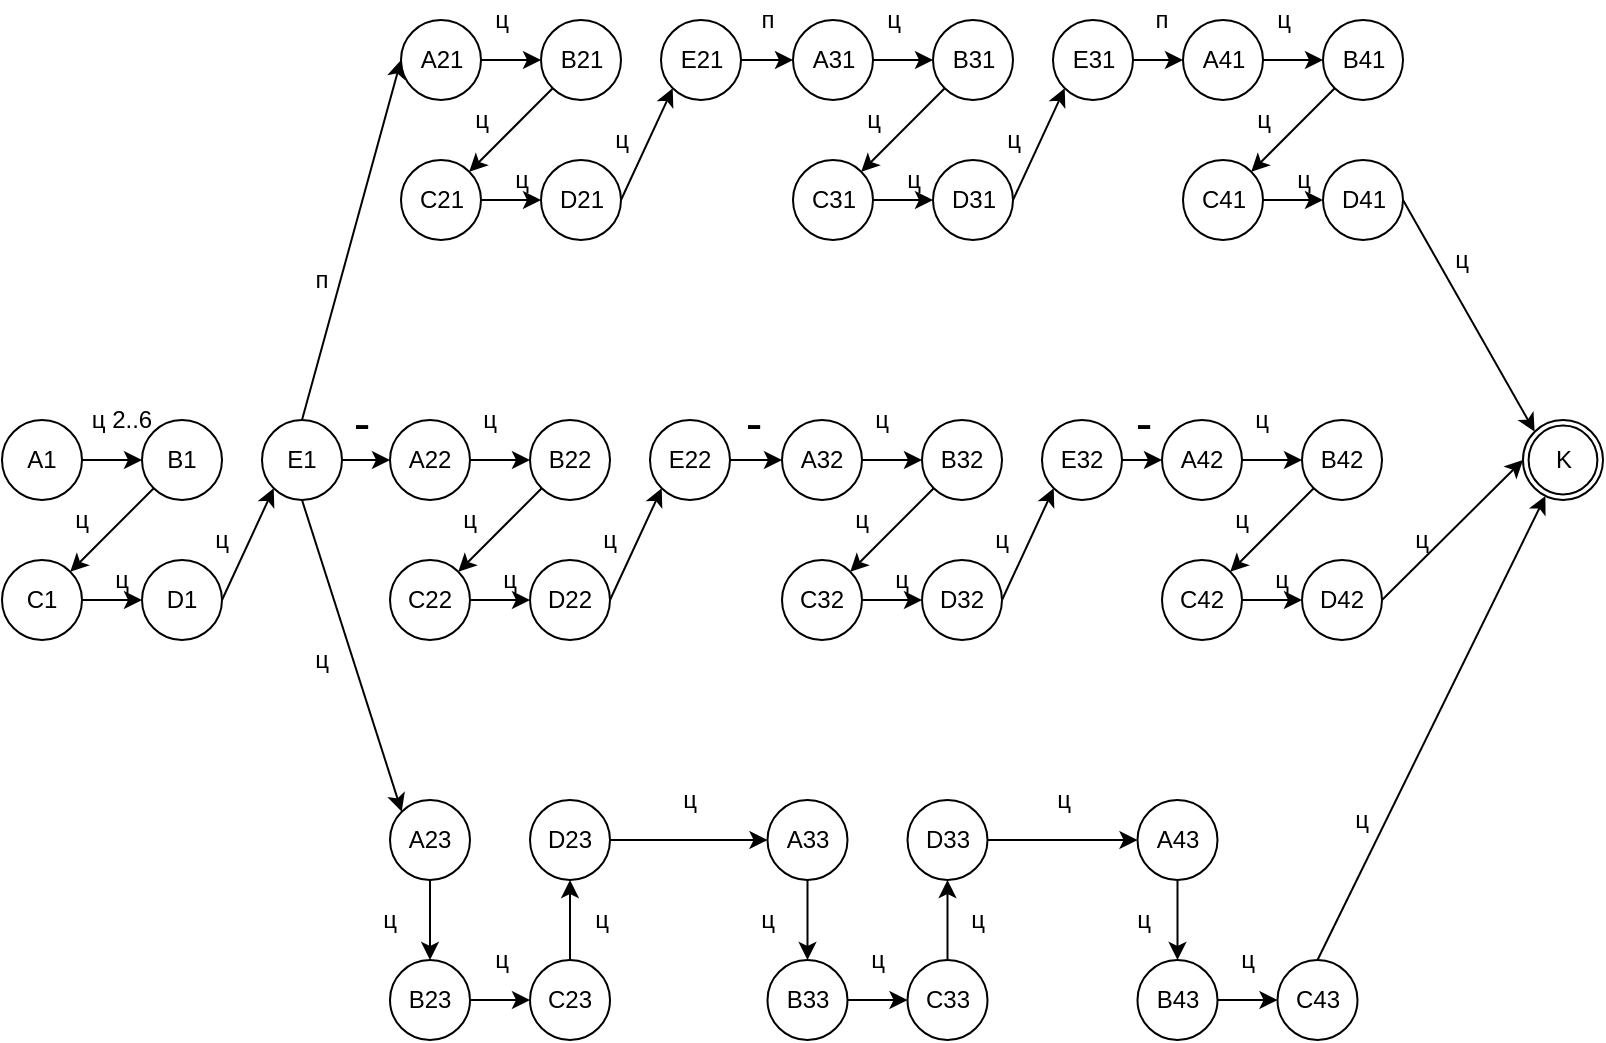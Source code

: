 <mxfile version="14.4.2" type="device"><diagram id="gxQg3S4rAK64A2f1dSzG" name="Page-1"><mxGraphModel dx="868" dy="482" grid="1" gridSize="10" guides="1" tooltips="1" connect="1" arrows="1" fold="1" page="1" pageScale="1" pageWidth="827" pageHeight="1169" math="0" shadow="0"><root><mxCell id="0"/><mxCell id="1" parent="0"/><mxCell id="d1xxLYlYsq3v1N_5PT0e-12" style="edgeStyle=orthogonalEdgeStyle;rounded=0;orthogonalLoop=1;jettySize=auto;html=1;exitX=1;exitY=0.5;exitDx=0;exitDy=0;entryX=0;entryY=0.5;entryDx=0;entryDy=0;" edge="1" parent="1" source="d1xxLYlYsq3v1N_5PT0e-1" target="d1xxLYlYsq3v1N_5PT0e-5"><mxGeometry relative="1" as="geometry"/></mxCell><mxCell id="d1xxLYlYsq3v1N_5PT0e-1" value="А1" style="ellipse;whiteSpace=wrap;html=1;aspect=fixed;" vertex="1" parent="1"><mxGeometry x="10" y="230" width="40" height="40" as="geometry"/></mxCell><mxCell id="d1xxLYlYsq3v1N_5PT0e-2" value="E1" style="ellipse;whiteSpace=wrap;html=1;aspect=fixed;" vertex="1" parent="1"><mxGeometry x="140" y="230" width="40" height="40" as="geometry"/></mxCell><mxCell id="d1xxLYlYsq3v1N_5PT0e-3" value="C1" style="ellipse;whiteSpace=wrap;html=1;aspect=fixed;" vertex="1" parent="1"><mxGeometry x="10" y="300" width="40" height="40" as="geometry"/></mxCell><mxCell id="d1xxLYlYsq3v1N_5PT0e-4" value="D1" style="ellipse;whiteSpace=wrap;html=1;aspect=fixed;" vertex="1" parent="1"><mxGeometry x="80" y="300" width="40" height="40" as="geometry"/></mxCell><mxCell id="d1xxLYlYsq3v1N_5PT0e-5" value="B1" style="ellipse;whiteSpace=wrap;html=1;aspect=fixed;" vertex="1" parent="1"><mxGeometry x="80" y="230" width="40" height="40" as="geometry"/></mxCell><mxCell id="d1xxLYlYsq3v1N_5PT0e-11" value="ц 2..6" style="text;html=1;strokeColor=none;fillColor=none;align=center;verticalAlign=middle;whiteSpace=wrap;rounded=0;" vertex="1" parent="1"><mxGeometry x="50" y="220" width="40" height="20" as="geometry"/></mxCell><mxCell id="d1xxLYlYsq3v1N_5PT0e-14" value="" style="endArrow=classic;html=1;exitX=0;exitY=1;exitDx=0;exitDy=0;entryX=1;entryY=0;entryDx=0;entryDy=0;" edge="1" parent="1" source="d1xxLYlYsq3v1N_5PT0e-5" target="d1xxLYlYsq3v1N_5PT0e-3"><mxGeometry width="50" height="50" relative="1" as="geometry"><mxPoint x="40" y="440" as="sourcePoint"/><mxPoint x="90" y="390" as="targetPoint"/></mxGeometry></mxCell><mxCell id="d1xxLYlYsq3v1N_5PT0e-15" value="" style="endArrow=classic;html=1;exitX=1;exitY=0.5;exitDx=0;exitDy=0;entryX=0;entryY=0.5;entryDx=0;entryDy=0;" edge="1" parent="1" source="d1xxLYlYsq3v1N_5PT0e-3" target="d1xxLYlYsq3v1N_5PT0e-4"><mxGeometry width="50" height="50" relative="1" as="geometry"><mxPoint x="90" y="440" as="sourcePoint"/><mxPoint x="140" y="390" as="targetPoint"/></mxGeometry></mxCell><mxCell id="d1xxLYlYsq3v1N_5PT0e-16" value="" style="endArrow=classic;html=1;exitX=1;exitY=0.5;exitDx=0;exitDy=0;entryX=0;entryY=1;entryDx=0;entryDy=0;" edge="1" parent="1" source="d1xxLYlYsq3v1N_5PT0e-4" target="d1xxLYlYsq3v1N_5PT0e-2"><mxGeometry width="50" height="50" relative="1" as="geometry"><mxPoint x="160" y="380" as="sourcePoint"/><mxPoint x="146" y="300" as="targetPoint"/></mxGeometry></mxCell><mxCell id="d1xxLYlYsq3v1N_5PT0e-17" value="ц" style="text;html=1;strokeColor=none;fillColor=none;align=center;verticalAlign=middle;whiteSpace=wrap;rounded=0;" vertex="1" parent="1"><mxGeometry x="30" y="270" width="40" height="20" as="geometry"/></mxCell><mxCell id="d1xxLYlYsq3v1N_5PT0e-18" value="ц" style="text;html=1;strokeColor=none;fillColor=none;align=center;verticalAlign=middle;whiteSpace=wrap;rounded=0;" vertex="1" parent="1"><mxGeometry x="50" y="300" width="40" height="20" as="geometry"/></mxCell><mxCell id="d1xxLYlYsq3v1N_5PT0e-19" value="ц" style="text;html=1;strokeColor=none;fillColor=none;align=center;verticalAlign=middle;whiteSpace=wrap;rounded=0;" vertex="1" parent="1"><mxGeometry x="100" y="280" width="40" height="20" as="geometry"/></mxCell><mxCell id="d1xxLYlYsq3v1N_5PT0e-20" style="edgeStyle=orthogonalEdgeStyle;rounded=0;orthogonalLoop=1;jettySize=auto;html=1;exitX=1;exitY=0.5;exitDx=0;exitDy=0;entryX=0;entryY=0.5;entryDx=0;entryDy=0;" edge="1" parent="1" source="d1xxLYlYsq3v1N_5PT0e-21" target="d1xxLYlYsq3v1N_5PT0e-25"><mxGeometry relative="1" as="geometry"/></mxCell><mxCell id="d1xxLYlYsq3v1N_5PT0e-21" value="A22" style="ellipse;whiteSpace=wrap;html=1;aspect=fixed;" vertex="1" parent="1"><mxGeometry x="204" y="230" width="40" height="40" as="geometry"/></mxCell><mxCell id="d1xxLYlYsq3v1N_5PT0e-113" style="edgeStyle=orthogonalEdgeStyle;rounded=0;orthogonalLoop=1;jettySize=auto;html=1;exitX=1;exitY=0.5;exitDx=0;exitDy=0;entryX=0;entryY=0.5;entryDx=0;entryDy=0;" edge="1" parent="1" source="d1xxLYlYsq3v1N_5PT0e-22" target="d1xxLYlYsq3v1N_5PT0e-34"><mxGeometry relative="1" as="geometry"/></mxCell><mxCell id="d1xxLYlYsq3v1N_5PT0e-22" value="E22" style="ellipse;whiteSpace=wrap;html=1;aspect=fixed;" vertex="1" parent="1"><mxGeometry x="334" y="230" width="40" height="40" as="geometry"/></mxCell><mxCell id="d1xxLYlYsq3v1N_5PT0e-23" value="C22" style="ellipse;whiteSpace=wrap;html=1;aspect=fixed;" vertex="1" parent="1"><mxGeometry x="204" y="300" width="40" height="40" as="geometry"/></mxCell><mxCell id="d1xxLYlYsq3v1N_5PT0e-24" value="D22" style="ellipse;whiteSpace=wrap;html=1;aspect=fixed;" vertex="1" parent="1"><mxGeometry x="274" y="300" width="40" height="40" as="geometry"/></mxCell><mxCell id="d1xxLYlYsq3v1N_5PT0e-25" value="B22" style="ellipse;whiteSpace=wrap;html=1;aspect=fixed;" vertex="1" parent="1"><mxGeometry x="274" y="230" width="40" height="40" as="geometry"/></mxCell><mxCell id="d1xxLYlYsq3v1N_5PT0e-26" value="ц" style="text;html=1;strokeColor=none;fillColor=none;align=center;verticalAlign=middle;whiteSpace=wrap;rounded=0;" vertex="1" parent="1"><mxGeometry x="234" y="220" width="40" height="20" as="geometry"/></mxCell><mxCell id="d1xxLYlYsq3v1N_5PT0e-27" value="" style="endArrow=classic;html=1;exitX=0;exitY=1;exitDx=0;exitDy=0;entryX=1;entryY=0;entryDx=0;entryDy=0;" edge="1" parent="1" source="d1xxLYlYsq3v1N_5PT0e-25" target="d1xxLYlYsq3v1N_5PT0e-23"><mxGeometry width="50" height="50" relative="1" as="geometry"><mxPoint x="234" y="440" as="sourcePoint"/><mxPoint x="284" y="390" as="targetPoint"/></mxGeometry></mxCell><mxCell id="d1xxLYlYsq3v1N_5PT0e-28" value="" style="endArrow=classic;html=1;exitX=1;exitY=0.5;exitDx=0;exitDy=0;entryX=0;entryY=0.5;entryDx=0;entryDy=0;" edge="1" parent="1" source="d1xxLYlYsq3v1N_5PT0e-23" target="d1xxLYlYsq3v1N_5PT0e-24"><mxGeometry width="50" height="50" relative="1" as="geometry"><mxPoint x="284" y="440" as="sourcePoint"/><mxPoint x="334" y="390" as="targetPoint"/></mxGeometry></mxCell><mxCell id="d1xxLYlYsq3v1N_5PT0e-29" value="" style="endArrow=classic;html=1;exitX=1;exitY=0.5;exitDx=0;exitDy=0;entryX=0;entryY=1;entryDx=0;entryDy=0;" edge="1" parent="1" source="d1xxLYlYsq3v1N_5PT0e-24" target="d1xxLYlYsq3v1N_5PT0e-22"><mxGeometry width="50" height="50" relative="1" as="geometry"><mxPoint x="354" y="380" as="sourcePoint"/><mxPoint x="340" y="300" as="targetPoint"/></mxGeometry></mxCell><mxCell id="d1xxLYlYsq3v1N_5PT0e-30" value="ц" style="text;html=1;strokeColor=none;fillColor=none;align=center;verticalAlign=middle;whiteSpace=wrap;rounded=0;" vertex="1" parent="1"><mxGeometry x="224" y="270" width="40" height="20" as="geometry"/></mxCell><mxCell id="d1xxLYlYsq3v1N_5PT0e-31" value="ц" style="text;html=1;strokeColor=none;fillColor=none;align=center;verticalAlign=middle;whiteSpace=wrap;rounded=0;" vertex="1" parent="1"><mxGeometry x="244" y="300" width="40" height="20" as="geometry"/></mxCell><mxCell id="d1xxLYlYsq3v1N_5PT0e-32" value="ц" style="text;html=1;strokeColor=none;fillColor=none;align=center;verticalAlign=middle;whiteSpace=wrap;rounded=0;" vertex="1" parent="1"><mxGeometry x="294" y="280" width="40" height="20" as="geometry"/></mxCell><mxCell id="d1xxLYlYsq3v1N_5PT0e-33" style="edgeStyle=orthogonalEdgeStyle;rounded=0;orthogonalLoop=1;jettySize=auto;html=1;exitX=1;exitY=0.5;exitDx=0;exitDy=0;entryX=0;entryY=0.5;entryDx=0;entryDy=0;" edge="1" parent="1" source="d1xxLYlYsq3v1N_5PT0e-34" target="d1xxLYlYsq3v1N_5PT0e-38"><mxGeometry relative="1" as="geometry"/></mxCell><mxCell id="d1xxLYlYsq3v1N_5PT0e-34" value="A32" style="ellipse;whiteSpace=wrap;html=1;aspect=fixed;" vertex="1" parent="1"><mxGeometry x="400" y="230" width="40" height="40" as="geometry"/></mxCell><mxCell id="d1xxLYlYsq3v1N_5PT0e-114" style="edgeStyle=orthogonalEdgeStyle;rounded=0;orthogonalLoop=1;jettySize=auto;html=1;exitX=1;exitY=0.5;exitDx=0;exitDy=0;entryX=0;entryY=0.5;entryDx=0;entryDy=0;" edge="1" parent="1" source="d1xxLYlYsq3v1N_5PT0e-35" target="d1xxLYlYsq3v1N_5PT0e-47"><mxGeometry relative="1" as="geometry"/></mxCell><mxCell id="d1xxLYlYsq3v1N_5PT0e-35" value="E32" style="ellipse;whiteSpace=wrap;html=1;aspect=fixed;" vertex="1" parent="1"><mxGeometry x="530" y="230" width="40" height="40" as="geometry"/></mxCell><mxCell id="d1xxLYlYsq3v1N_5PT0e-36" value="C32" style="ellipse;whiteSpace=wrap;html=1;aspect=fixed;" vertex="1" parent="1"><mxGeometry x="400" y="300" width="40" height="40" as="geometry"/></mxCell><mxCell id="d1xxLYlYsq3v1N_5PT0e-37" value="D32" style="ellipse;whiteSpace=wrap;html=1;aspect=fixed;" vertex="1" parent="1"><mxGeometry x="470" y="300" width="40" height="40" as="geometry"/></mxCell><mxCell id="d1xxLYlYsq3v1N_5PT0e-38" value="B32" style="ellipse;whiteSpace=wrap;html=1;aspect=fixed;" vertex="1" parent="1"><mxGeometry x="470" y="230" width="40" height="40" as="geometry"/></mxCell><mxCell id="d1xxLYlYsq3v1N_5PT0e-39" value="ц" style="text;html=1;strokeColor=none;fillColor=none;align=center;verticalAlign=middle;whiteSpace=wrap;rounded=0;" vertex="1" parent="1"><mxGeometry x="430" y="220" width="40" height="20" as="geometry"/></mxCell><mxCell id="d1xxLYlYsq3v1N_5PT0e-40" value="" style="endArrow=classic;html=1;exitX=0;exitY=1;exitDx=0;exitDy=0;entryX=1;entryY=0;entryDx=0;entryDy=0;" edge="1" parent="1" source="d1xxLYlYsq3v1N_5PT0e-38" target="d1xxLYlYsq3v1N_5PT0e-36"><mxGeometry width="50" height="50" relative="1" as="geometry"><mxPoint x="430" y="440" as="sourcePoint"/><mxPoint x="480" y="390" as="targetPoint"/></mxGeometry></mxCell><mxCell id="d1xxLYlYsq3v1N_5PT0e-41" value="" style="endArrow=classic;html=1;exitX=1;exitY=0.5;exitDx=0;exitDy=0;entryX=0;entryY=0.5;entryDx=0;entryDy=0;" edge="1" parent="1" source="d1xxLYlYsq3v1N_5PT0e-36" target="d1xxLYlYsq3v1N_5PT0e-37"><mxGeometry width="50" height="50" relative="1" as="geometry"><mxPoint x="480" y="440" as="sourcePoint"/><mxPoint x="530" y="390" as="targetPoint"/></mxGeometry></mxCell><mxCell id="d1xxLYlYsq3v1N_5PT0e-42" value="" style="endArrow=classic;html=1;exitX=1;exitY=0.5;exitDx=0;exitDy=0;entryX=0;entryY=1;entryDx=0;entryDy=0;" edge="1" parent="1" source="d1xxLYlYsq3v1N_5PT0e-37" target="d1xxLYlYsq3v1N_5PT0e-35"><mxGeometry width="50" height="50" relative="1" as="geometry"><mxPoint x="550" y="380" as="sourcePoint"/><mxPoint x="536" y="300" as="targetPoint"/></mxGeometry></mxCell><mxCell id="d1xxLYlYsq3v1N_5PT0e-43" value="ц" style="text;html=1;strokeColor=none;fillColor=none;align=center;verticalAlign=middle;whiteSpace=wrap;rounded=0;" vertex="1" parent="1"><mxGeometry x="420" y="270" width="40" height="20" as="geometry"/></mxCell><mxCell id="d1xxLYlYsq3v1N_5PT0e-44" value="ц" style="text;html=1;strokeColor=none;fillColor=none;align=center;verticalAlign=middle;whiteSpace=wrap;rounded=0;" vertex="1" parent="1"><mxGeometry x="440" y="300" width="40" height="20" as="geometry"/></mxCell><mxCell id="d1xxLYlYsq3v1N_5PT0e-45" value="ц" style="text;html=1;strokeColor=none;fillColor=none;align=center;verticalAlign=middle;whiteSpace=wrap;rounded=0;" vertex="1" parent="1"><mxGeometry x="490" y="280" width="40" height="20" as="geometry"/></mxCell><mxCell id="d1xxLYlYsq3v1N_5PT0e-46" style="edgeStyle=orthogonalEdgeStyle;rounded=0;orthogonalLoop=1;jettySize=auto;html=1;exitX=1;exitY=0.5;exitDx=0;exitDy=0;entryX=0;entryY=0.5;entryDx=0;entryDy=0;" edge="1" parent="1" source="d1xxLYlYsq3v1N_5PT0e-47" target="d1xxLYlYsq3v1N_5PT0e-51"><mxGeometry relative="1" as="geometry"/></mxCell><mxCell id="d1xxLYlYsq3v1N_5PT0e-47" value="A42" style="ellipse;whiteSpace=wrap;html=1;aspect=fixed;" vertex="1" parent="1"><mxGeometry x="590" y="230" width="40" height="40" as="geometry"/></mxCell><mxCell id="d1xxLYlYsq3v1N_5PT0e-49" value="C42" style="ellipse;whiteSpace=wrap;html=1;aspect=fixed;" vertex="1" parent="1"><mxGeometry x="590" y="300" width="40" height="40" as="geometry"/></mxCell><mxCell id="d1xxLYlYsq3v1N_5PT0e-50" value="D42" style="ellipse;whiteSpace=wrap;html=1;aspect=fixed;" vertex="1" parent="1"><mxGeometry x="660" y="300" width="40" height="40" as="geometry"/></mxCell><mxCell id="d1xxLYlYsq3v1N_5PT0e-51" value="B42" style="ellipse;whiteSpace=wrap;html=1;aspect=fixed;" vertex="1" parent="1"><mxGeometry x="660" y="230" width="40" height="40" as="geometry"/></mxCell><mxCell id="d1xxLYlYsq3v1N_5PT0e-52" value="ц" style="text;html=1;strokeColor=none;fillColor=none;align=center;verticalAlign=middle;whiteSpace=wrap;rounded=0;" vertex="1" parent="1"><mxGeometry x="620" y="220" width="40" height="20" as="geometry"/></mxCell><mxCell id="d1xxLYlYsq3v1N_5PT0e-53" value="" style="endArrow=classic;html=1;exitX=0;exitY=1;exitDx=0;exitDy=0;entryX=1;entryY=0;entryDx=0;entryDy=0;" edge="1" parent="1" source="d1xxLYlYsq3v1N_5PT0e-51" target="d1xxLYlYsq3v1N_5PT0e-49"><mxGeometry width="50" height="50" relative="1" as="geometry"><mxPoint x="620" y="440" as="sourcePoint"/><mxPoint x="670" y="390" as="targetPoint"/></mxGeometry></mxCell><mxCell id="d1xxLYlYsq3v1N_5PT0e-54" value="" style="endArrow=classic;html=1;exitX=1;exitY=0.5;exitDx=0;exitDy=0;entryX=0;entryY=0.5;entryDx=0;entryDy=0;" edge="1" parent="1" source="d1xxLYlYsq3v1N_5PT0e-49" target="d1xxLYlYsq3v1N_5PT0e-50"><mxGeometry width="50" height="50" relative="1" as="geometry"><mxPoint x="670" y="440" as="sourcePoint"/><mxPoint x="720" y="390" as="targetPoint"/></mxGeometry></mxCell><mxCell id="d1xxLYlYsq3v1N_5PT0e-55" value="" style="endArrow=classic;html=1;exitX=1;exitY=0.5;exitDx=0;exitDy=0;entryX=0;entryY=0.5;entryDx=0;entryDy=0;" edge="1" parent="1" source="d1xxLYlYsq3v1N_5PT0e-50" target="d1xxLYlYsq3v1N_5PT0e-118"><mxGeometry width="50" height="50" relative="1" as="geometry"><mxPoint x="740" y="380" as="sourcePoint"/><mxPoint x="740" y="310" as="targetPoint"/></mxGeometry></mxCell><mxCell id="d1xxLYlYsq3v1N_5PT0e-56" value="ц" style="text;html=1;strokeColor=none;fillColor=none;align=center;verticalAlign=middle;whiteSpace=wrap;rounded=0;" vertex="1" parent="1"><mxGeometry x="610" y="270" width="40" height="20" as="geometry"/></mxCell><mxCell id="d1xxLYlYsq3v1N_5PT0e-57" value="ц" style="text;html=1;strokeColor=none;fillColor=none;align=center;verticalAlign=middle;whiteSpace=wrap;rounded=0;" vertex="1" parent="1"><mxGeometry x="630" y="300" width="40" height="20" as="geometry"/></mxCell><mxCell id="d1xxLYlYsq3v1N_5PT0e-58" value="ц" style="text;html=1;strokeColor=none;fillColor=none;align=center;verticalAlign=middle;whiteSpace=wrap;rounded=0;" vertex="1" parent="1"><mxGeometry x="700" y="280" width="40" height="20" as="geometry"/></mxCell><mxCell id="d1xxLYlYsq3v1N_5PT0e-59" style="edgeStyle=orthogonalEdgeStyle;rounded=0;orthogonalLoop=1;jettySize=auto;html=1;exitX=1;exitY=0.5;exitDx=0;exitDy=0;entryX=0;entryY=0.5;entryDx=0;entryDy=0;" edge="1" parent="1" source="d1xxLYlYsq3v1N_5PT0e-60" target="d1xxLYlYsq3v1N_5PT0e-64"><mxGeometry relative="1" as="geometry"/></mxCell><mxCell id="d1xxLYlYsq3v1N_5PT0e-60" value="A21" style="ellipse;whiteSpace=wrap;html=1;aspect=fixed;" vertex="1" parent="1"><mxGeometry x="209.5" y="30" width="40" height="40" as="geometry"/></mxCell><mxCell id="d1xxLYlYsq3v1N_5PT0e-119" style="edgeStyle=orthogonalEdgeStyle;rounded=0;orthogonalLoop=1;jettySize=auto;html=1;exitX=1;exitY=0.5;exitDx=0;exitDy=0;entryX=0;entryY=0.5;entryDx=0;entryDy=0;" edge="1" parent="1" source="d1xxLYlYsq3v1N_5PT0e-61" target="d1xxLYlYsq3v1N_5PT0e-73"><mxGeometry relative="1" as="geometry"/></mxCell><mxCell id="d1xxLYlYsq3v1N_5PT0e-61" value="E21" style="ellipse;whiteSpace=wrap;html=1;aspect=fixed;" vertex="1" parent="1"><mxGeometry x="339.5" y="30" width="40" height="40" as="geometry"/></mxCell><mxCell id="d1xxLYlYsq3v1N_5PT0e-62" value="C21" style="ellipse;whiteSpace=wrap;html=1;aspect=fixed;" vertex="1" parent="1"><mxGeometry x="209.5" y="100" width="40" height="40" as="geometry"/></mxCell><mxCell id="d1xxLYlYsq3v1N_5PT0e-63" value="D21" style="ellipse;whiteSpace=wrap;html=1;aspect=fixed;" vertex="1" parent="1"><mxGeometry x="279.5" y="100" width="40" height="40" as="geometry"/></mxCell><mxCell id="d1xxLYlYsq3v1N_5PT0e-64" value="B21" style="ellipse;whiteSpace=wrap;html=1;aspect=fixed;" vertex="1" parent="1"><mxGeometry x="279.5" y="30" width="40" height="40" as="geometry"/></mxCell><mxCell id="d1xxLYlYsq3v1N_5PT0e-65" value="ц" style="text;html=1;strokeColor=none;fillColor=none;align=center;verticalAlign=middle;whiteSpace=wrap;rounded=0;" vertex="1" parent="1"><mxGeometry x="239.5" y="20" width="40" height="20" as="geometry"/></mxCell><mxCell id="d1xxLYlYsq3v1N_5PT0e-66" value="" style="endArrow=classic;html=1;exitX=0;exitY=1;exitDx=0;exitDy=0;entryX=1;entryY=0;entryDx=0;entryDy=0;" edge="1" parent="1" source="d1xxLYlYsq3v1N_5PT0e-64" target="d1xxLYlYsq3v1N_5PT0e-62"><mxGeometry width="50" height="50" relative="1" as="geometry"><mxPoint x="239.5" y="240" as="sourcePoint"/><mxPoint x="289.5" y="190" as="targetPoint"/></mxGeometry></mxCell><mxCell id="d1xxLYlYsq3v1N_5PT0e-67" value="" style="endArrow=classic;html=1;exitX=1;exitY=0.5;exitDx=0;exitDy=0;entryX=0;entryY=0.5;entryDx=0;entryDy=0;" edge="1" parent="1" source="d1xxLYlYsq3v1N_5PT0e-62" target="d1xxLYlYsq3v1N_5PT0e-63"><mxGeometry width="50" height="50" relative="1" as="geometry"><mxPoint x="289.5" y="240" as="sourcePoint"/><mxPoint x="339.5" y="190" as="targetPoint"/></mxGeometry></mxCell><mxCell id="d1xxLYlYsq3v1N_5PT0e-68" value="" style="endArrow=classic;html=1;exitX=1;exitY=0.5;exitDx=0;exitDy=0;entryX=0;entryY=1;entryDx=0;entryDy=0;" edge="1" parent="1" source="d1xxLYlYsq3v1N_5PT0e-63" target="d1xxLYlYsq3v1N_5PT0e-61"><mxGeometry width="50" height="50" relative="1" as="geometry"><mxPoint x="359.5" y="180" as="sourcePoint"/><mxPoint x="345.5" y="100" as="targetPoint"/></mxGeometry></mxCell><mxCell id="d1xxLYlYsq3v1N_5PT0e-69" value="ц" style="text;html=1;strokeColor=none;fillColor=none;align=center;verticalAlign=middle;whiteSpace=wrap;rounded=0;" vertex="1" parent="1"><mxGeometry x="229.5" y="70" width="40" height="20" as="geometry"/></mxCell><mxCell id="d1xxLYlYsq3v1N_5PT0e-70" value="ц" style="text;html=1;strokeColor=none;fillColor=none;align=center;verticalAlign=middle;whiteSpace=wrap;rounded=0;" vertex="1" parent="1"><mxGeometry x="249.5" y="100" width="40" height="20" as="geometry"/></mxCell><mxCell id="d1xxLYlYsq3v1N_5PT0e-71" value="ц" style="text;html=1;strokeColor=none;fillColor=none;align=center;verticalAlign=middle;whiteSpace=wrap;rounded=0;" vertex="1" parent="1"><mxGeometry x="299.5" y="80" width="40" height="20" as="geometry"/></mxCell><mxCell id="d1xxLYlYsq3v1N_5PT0e-72" style="edgeStyle=orthogonalEdgeStyle;rounded=0;orthogonalLoop=1;jettySize=auto;html=1;exitX=1;exitY=0.5;exitDx=0;exitDy=0;entryX=0;entryY=0.5;entryDx=0;entryDy=0;" edge="1" parent="1" source="d1xxLYlYsq3v1N_5PT0e-73" target="d1xxLYlYsq3v1N_5PT0e-77"><mxGeometry relative="1" as="geometry"/></mxCell><mxCell id="d1xxLYlYsq3v1N_5PT0e-73" value="А31" style="ellipse;whiteSpace=wrap;html=1;aspect=fixed;" vertex="1" parent="1"><mxGeometry x="405.5" y="30" width="40" height="40" as="geometry"/></mxCell><mxCell id="d1xxLYlYsq3v1N_5PT0e-120" style="edgeStyle=orthogonalEdgeStyle;rounded=0;orthogonalLoop=1;jettySize=auto;html=1;exitX=1;exitY=0.5;exitDx=0;exitDy=0;entryX=0;entryY=0.5;entryDx=0;entryDy=0;" edge="1" parent="1" source="d1xxLYlYsq3v1N_5PT0e-74" target="d1xxLYlYsq3v1N_5PT0e-86"><mxGeometry relative="1" as="geometry"/></mxCell><mxCell id="d1xxLYlYsq3v1N_5PT0e-74" value="E31" style="ellipse;whiteSpace=wrap;html=1;aspect=fixed;" vertex="1" parent="1"><mxGeometry x="535.5" y="30" width="40" height="40" as="geometry"/></mxCell><mxCell id="d1xxLYlYsq3v1N_5PT0e-75" value="C31" style="ellipse;whiteSpace=wrap;html=1;aspect=fixed;" vertex="1" parent="1"><mxGeometry x="405.5" y="100" width="40" height="40" as="geometry"/></mxCell><mxCell id="d1xxLYlYsq3v1N_5PT0e-76" value="D31" style="ellipse;whiteSpace=wrap;html=1;aspect=fixed;" vertex="1" parent="1"><mxGeometry x="475.5" y="100" width="40" height="40" as="geometry"/></mxCell><mxCell id="d1xxLYlYsq3v1N_5PT0e-77" value="B31" style="ellipse;whiteSpace=wrap;html=1;aspect=fixed;" vertex="1" parent="1"><mxGeometry x="475.5" y="30" width="40" height="40" as="geometry"/></mxCell><mxCell id="d1xxLYlYsq3v1N_5PT0e-78" value="ц" style="text;html=1;strokeColor=none;fillColor=none;align=center;verticalAlign=middle;whiteSpace=wrap;rounded=0;" vertex="1" parent="1"><mxGeometry x="435.5" y="20" width="40" height="20" as="geometry"/></mxCell><mxCell id="d1xxLYlYsq3v1N_5PT0e-79" value="" style="endArrow=classic;html=1;exitX=0;exitY=1;exitDx=0;exitDy=0;entryX=1;entryY=0;entryDx=0;entryDy=0;" edge="1" parent="1" source="d1xxLYlYsq3v1N_5PT0e-77" target="d1xxLYlYsq3v1N_5PT0e-75"><mxGeometry width="50" height="50" relative="1" as="geometry"><mxPoint x="435.5" y="240" as="sourcePoint"/><mxPoint x="485.5" y="190" as="targetPoint"/></mxGeometry></mxCell><mxCell id="d1xxLYlYsq3v1N_5PT0e-80" value="" style="endArrow=classic;html=1;exitX=1;exitY=0.5;exitDx=0;exitDy=0;entryX=0;entryY=0.5;entryDx=0;entryDy=0;" edge="1" parent="1" source="d1xxLYlYsq3v1N_5PT0e-75" target="d1xxLYlYsq3v1N_5PT0e-76"><mxGeometry width="50" height="50" relative="1" as="geometry"><mxPoint x="485.5" y="240" as="sourcePoint"/><mxPoint x="535.5" y="190" as="targetPoint"/></mxGeometry></mxCell><mxCell id="d1xxLYlYsq3v1N_5PT0e-81" value="" style="endArrow=classic;html=1;exitX=1;exitY=0.5;exitDx=0;exitDy=0;entryX=0;entryY=1;entryDx=0;entryDy=0;" edge="1" parent="1" source="d1xxLYlYsq3v1N_5PT0e-76" target="d1xxLYlYsq3v1N_5PT0e-74"><mxGeometry width="50" height="50" relative="1" as="geometry"><mxPoint x="555.5" y="180" as="sourcePoint"/><mxPoint x="541.5" y="100" as="targetPoint"/></mxGeometry></mxCell><mxCell id="d1xxLYlYsq3v1N_5PT0e-82" value="ц" style="text;html=1;strokeColor=none;fillColor=none;align=center;verticalAlign=middle;whiteSpace=wrap;rounded=0;" vertex="1" parent="1"><mxGeometry x="425.5" y="70" width="40" height="20" as="geometry"/></mxCell><mxCell id="d1xxLYlYsq3v1N_5PT0e-83" value="ц" style="text;html=1;strokeColor=none;fillColor=none;align=center;verticalAlign=middle;whiteSpace=wrap;rounded=0;" vertex="1" parent="1"><mxGeometry x="445.5" y="100" width="40" height="20" as="geometry"/></mxCell><mxCell id="d1xxLYlYsq3v1N_5PT0e-84" value="ц" style="text;html=1;strokeColor=none;fillColor=none;align=center;verticalAlign=middle;whiteSpace=wrap;rounded=0;" vertex="1" parent="1"><mxGeometry x="495.5" y="80" width="40" height="20" as="geometry"/></mxCell><mxCell id="d1xxLYlYsq3v1N_5PT0e-85" style="edgeStyle=orthogonalEdgeStyle;rounded=0;orthogonalLoop=1;jettySize=auto;html=1;exitX=1;exitY=0.5;exitDx=0;exitDy=0;entryX=0;entryY=0.5;entryDx=0;entryDy=0;" edge="1" parent="1" source="d1xxLYlYsq3v1N_5PT0e-86" target="d1xxLYlYsq3v1N_5PT0e-90"><mxGeometry relative="1" as="geometry"/></mxCell><mxCell id="d1xxLYlYsq3v1N_5PT0e-86" value="A41" style="ellipse;whiteSpace=wrap;html=1;aspect=fixed;" vertex="1" parent="1"><mxGeometry x="600.5" y="30" width="40" height="40" as="geometry"/></mxCell><mxCell id="d1xxLYlYsq3v1N_5PT0e-88" value="C41" style="ellipse;whiteSpace=wrap;html=1;aspect=fixed;" vertex="1" parent="1"><mxGeometry x="600.5" y="100" width="40" height="40" as="geometry"/></mxCell><mxCell id="d1xxLYlYsq3v1N_5PT0e-89" value="D41" style="ellipse;whiteSpace=wrap;html=1;aspect=fixed;" vertex="1" parent="1"><mxGeometry x="670.5" y="100" width="40" height="40" as="geometry"/></mxCell><mxCell id="d1xxLYlYsq3v1N_5PT0e-90" value="B41" style="ellipse;whiteSpace=wrap;html=1;aspect=fixed;" vertex="1" parent="1"><mxGeometry x="670.5" y="30" width="40" height="40" as="geometry"/></mxCell><mxCell id="d1xxLYlYsq3v1N_5PT0e-91" value="ц" style="text;html=1;strokeColor=none;fillColor=none;align=center;verticalAlign=middle;whiteSpace=wrap;rounded=0;" vertex="1" parent="1"><mxGeometry x="630.5" y="20" width="40" height="20" as="geometry"/></mxCell><mxCell id="d1xxLYlYsq3v1N_5PT0e-92" value="" style="endArrow=classic;html=1;exitX=0;exitY=1;exitDx=0;exitDy=0;entryX=1;entryY=0;entryDx=0;entryDy=0;" edge="1" parent="1" source="d1xxLYlYsq3v1N_5PT0e-90" target="d1xxLYlYsq3v1N_5PT0e-88"><mxGeometry width="50" height="50" relative="1" as="geometry"><mxPoint x="630.5" y="240" as="sourcePoint"/><mxPoint x="680.5" y="190" as="targetPoint"/></mxGeometry></mxCell><mxCell id="d1xxLYlYsq3v1N_5PT0e-93" value="" style="endArrow=classic;html=1;exitX=1;exitY=0.5;exitDx=0;exitDy=0;entryX=0;entryY=0.5;entryDx=0;entryDy=0;" edge="1" parent="1" source="d1xxLYlYsq3v1N_5PT0e-88" target="d1xxLYlYsq3v1N_5PT0e-89"><mxGeometry width="50" height="50" relative="1" as="geometry"><mxPoint x="680.5" y="240" as="sourcePoint"/><mxPoint x="730.5" y="190" as="targetPoint"/></mxGeometry></mxCell><mxCell id="d1xxLYlYsq3v1N_5PT0e-95" value="ц" style="text;html=1;strokeColor=none;fillColor=none;align=center;verticalAlign=middle;whiteSpace=wrap;rounded=0;" vertex="1" parent="1"><mxGeometry x="620.5" y="70" width="40" height="20" as="geometry"/></mxCell><mxCell id="d1xxLYlYsq3v1N_5PT0e-96" value="ц" style="text;html=1;strokeColor=none;fillColor=none;align=center;verticalAlign=middle;whiteSpace=wrap;rounded=0;" vertex="1" parent="1"><mxGeometry x="640.5" y="100" width="40" height="20" as="geometry"/></mxCell><mxCell id="d1xxLYlYsq3v1N_5PT0e-97" value="ц" style="text;html=1;strokeColor=none;fillColor=none;align=center;verticalAlign=middle;whiteSpace=wrap;rounded=0;" vertex="1" parent="1"><mxGeometry x="720" y="140" width="40" height="20" as="geometry"/></mxCell><mxCell id="d1xxLYlYsq3v1N_5PT0e-111" value="" style="endArrow=classic;html=1;exitX=1;exitY=0.5;exitDx=0;exitDy=0;entryX=0;entryY=0.5;entryDx=0;entryDy=0;" edge="1" parent="1" source="d1xxLYlYsq3v1N_5PT0e-2" target="d1xxLYlYsq3v1N_5PT0e-21"><mxGeometry width="50" height="50" relative="1" as="geometry"><mxPoint x="70" y="150" as="sourcePoint"/><mxPoint x="120" y="100" as="targetPoint"/></mxGeometry></mxCell><mxCell id="d1xxLYlYsq3v1N_5PT0e-112" value="" style="endArrow=classic;html=1;entryX=0;entryY=0.5;entryDx=0;entryDy=0;exitX=0.5;exitY=0;exitDx=0;exitDy=0;" edge="1" parent="1" source="d1xxLYlYsq3v1N_5PT0e-2" target="d1xxLYlYsq3v1N_5PT0e-60"><mxGeometry width="50" height="50" relative="1" as="geometry"><mxPoint x="120" y="200" as="sourcePoint"/><mxPoint x="170" y="150" as="targetPoint"/></mxGeometry></mxCell><mxCell id="d1xxLYlYsq3v1N_5PT0e-115" value="&lt;font style=&quot;font-size: 25px&quot;&gt;-&lt;/font&gt;" style="text;html=1;strokeColor=none;fillColor=none;align=center;verticalAlign=middle;whiteSpace=wrap;rounded=0;" vertex="1" parent="1"><mxGeometry x="169.5" y="220" width="40" height="20" as="geometry"/></mxCell><mxCell id="d1xxLYlYsq3v1N_5PT0e-116" value="&lt;font style=&quot;font-size: 25px&quot;&gt;-&lt;/font&gt;" style="text;html=1;strokeColor=none;fillColor=none;align=center;verticalAlign=middle;whiteSpace=wrap;rounded=0;" vertex="1" parent="1"><mxGeometry x="365.5" y="220" width="40" height="20" as="geometry"/></mxCell><mxCell id="d1xxLYlYsq3v1N_5PT0e-117" value="&lt;font style=&quot;font-size: 25px&quot;&gt;-&lt;/font&gt;" style="text;html=1;strokeColor=none;fillColor=none;align=center;verticalAlign=middle;whiteSpace=wrap;rounded=0;" vertex="1" parent="1"><mxGeometry x="560.5" y="220" width="40" height="20" as="geometry"/></mxCell><mxCell id="d1xxLYlYsq3v1N_5PT0e-118" value="" style="shape=mxgraph.bpmn.shape;html=1;verticalLabelPosition=bottom;labelBackgroundColor=#ffffff;verticalAlign=top;align=center;perimeter=ellipsePerimeter;outlineConnect=0;outline=throwing;symbol=general;" vertex="1" parent="1"><mxGeometry x="770.5" y="230" width="40" height="40" as="geometry"/></mxCell><mxCell id="d1xxLYlYsq3v1N_5PT0e-145" style="edgeStyle=orthogonalEdgeStyle;rounded=0;orthogonalLoop=1;jettySize=auto;html=1;exitX=0.5;exitY=1;exitDx=0;exitDy=0;entryX=0.5;entryY=0;entryDx=0;entryDy=0;" edge="1" parent="1" source="d1xxLYlYsq3v1N_5PT0e-133" target="d1xxLYlYsq3v1N_5PT0e-136"><mxGeometry relative="1" as="geometry"/></mxCell><mxCell id="d1xxLYlYsq3v1N_5PT0e-133" value="A23" style="ellipse;whiteSpace=wrap;html=1;aspect=fixed;" vertex="1" parent="1"><mxGeometry x="204" y="420" width="40" height="40" as="geometry"/></mxCell><mxCell id="d1xxLYlYsq3v1N_5PT0e-149" style="edgeStyle=orthogonalEdgeStyle;rounded=0;orthogonalLoop=1;jettySize=auto;html=1;exitX=0.5;exitY=0;exitDx=0;exitDy=0;entryX=0.5;entryY=1;entryDx=0;entryDy=0;" edge="1" parent="1" source="d1xxLYlYsq3v1N_5PT0e-134" target="d1xxLYlYsq3v1N_5PT0e-148"><mxGeometry relative="1" as="geometry"/></mxCell><mxCell id="d1xxLYlYsq3v1N_5PT0e-134" value="C23" style="ellipse;whiteSpace=wrap;html=1;aspect=fixed;" vertex="1" parent="1"><mxGeometry x="274" y="500" width="40" height="40" as="geometry"/></mxCell><mxCell id="d1xxLYlYsq3v1N_5PT0e-147" style="edgeStyle=orthogonalEdgeStyle;rounded=0;orthogonalLoop=1;jettySize=auto;html=1;exitX=1;exitY=0.5;exitDx=0;exitDy=0;entryX=0;entryY=0.5;entryDx=0;entryDy=0;" edge="1" parent="1" source="d1xxLYlYsq3v1N_5PT0e-136" target="d1xxLYlYsq3v1N_5PT0e-134"><mxGeometry relative="1" as="geometry"/></mxCell><mxCell id="d1xxLYlYsq3v1N_5PT0e-136" value="B23" style="ellipse;whiteSpace=wrap;html=1;aspect=fixed;" vertex="1" parent="1"><mxGeometry x="204" y="500" width="40" height="40" as="geometry"/></mxCell><mxCell id="d1xxLYlYsq3v1N_5PT0e-137" value="ц" style="text;html=1;strokeColor=none;fillColor=none;align=center;verticalAlign=middle;whiteSpace=wrap;rounded=0;" vertex="1" parent="1"><mxGeometry x="150" y="340" width="40" height="20" as="geometry"/></mxCell><mxCell id="d1xxLYlYsq3v1N_5PT0e-140" value="ц" style="text;html=1;strokeColor=none;fillColor=none;align=center;verticalAlign=middle;whiteSpace=wrap;rounded=0;" vertex="1" parent="1"><mxGeometry x="184" y="470" width="40" height="20" as="geometry"/></mxCell><mxCell id="d1xxLYlYsq3v1N_5PT0e-141" value="ц" style="text;html=1;strokeColor=none;fillColor=none;align=center;verticalAlign=middle;whiteSpace=wrap;rounded=0;" vertex="1" parent="1"><mxGeometry x="239.5" y="490" width="40" height="20" as="geometry"/></mxCell><mxCell id="d1xxLYlYsq3v1N_5PT0e-144" value="" style="endArrow=classic;html=1;exitX=0.5;exitY=1;exitDx=0;exitDy=0;entryX=0;entryY=0;entryDx=0;entryDy=0;" edge="1" parent="1" source="d1xxLYlYsq3v1N_5PT0e-2" target="d1xxLYlYsq3v1N_5PT0e-133"><mxGeometry width="50" height="50" relative="1" as="geometry"><mxPoint x="120" y="420" as="sourcePoint"/><mxPoint x="170" y="370" as="targetPoint"/></mxGeometry></mxCell><mxCell id="d1xxLYlYsq3v1N_5PT0e-161" style="edgeStyle=orthogonalEdgeStyle;rounded=0;orthogonalLoop=1;jettySize=auto;html=1;exitX=1;exitY=0.5;exitDx=0;exitDy=0;entryX=0;entryY=0.5;entryDx=0;entryDy=0;" edge="1" parent="1" source="d1xxLYlYsq3v1N_5PT0e-148" target="d1xxLYlYsq3v1N_5PT0e-152"><mxGeometry relative="1" as="geometry"/></mxCell><mxCell id="d1xxLYlYsq3v1N_5PT0e-148" value="D23" style="ellipse;whiteSpace=wrap;html=1;aspect=fixed;" vertex="1" parent="1"><mxGeometry x="274" y="420" width="40" height="40" as="geometry"/></mxCell><mxCell id="d1xxLYlYsq3v1N_5PT0e-150" value="ц" style="text;html=1;strokeColor=none;fillColor=none;align=center;verticalAlign=middle;whiteSpace=wrap;rounded=0;" vertex="1" parent="1"><mxGeometry x="289.5" y="470" width="40" height="20" as="geometry"/></mxCell><mxCell id="d1xxLYlYsq3v1N_5PT0e-151" style="edgeStyle=orthogonalEdgeStyle;rounded=0;orthogonalLoop=1;jettySize=auto;html=1;exitX=0.5;exitY=1;exitDx=0;exitDy=0;entryX=0.5;entryY=0;entryDx=0;entryDy=0;" edge="1" parent="1" source="d1xxLYlYsq3v1N_5PT0e-152" target="d1xxLYlYsq3v1N_5PT0e-156"><mxGeometry relative="1" as="geometry"/></mxCell><mxCell id="d1xxLYlYsq3v1N_5PT0e-152" value="A33" style="ellipse;whiteSpace=wrap;html=1;aspect=fixed;" vertex="1" parent="1"><mxGeometry x="392.75" y="420" width="40" height="40" as="geometry"/></mxCell><mxCell id="d1xxLYlYsq3v1N_5PT0e-153" style="edgeStyle=orthogonalEdgeStyle;rounded=0;orthogonalLoop=1;jettySize=auto;html=1;exitX=0.5;exitY=0;exitDx=0;exitDy=0;entryX=0.5;entryY=1;entryDx=0;entryDy=0;" edge="1" parent="1" source="d1xxLYlYsq3v1N_5PT0e-154" target="d1xxLYlYsq3v1N_5PT0e-159"><mxGeometry relative="1" as="geometry"/></mxCell><mxCell id="d1xxLYlYsq3v1N_5PT0e-154" value="C33" style="ellipse;whiteSpace=wrap;html=1;aspect=fixed;" vertex="1" parent="1"><mxGeometry x="462.75" y="500" width="40" height="40" as="geometry"/></mxCell><mxCell id="d1xxLYlYsq3v1N_5PT0e-155" style="edgeStyle=orthogonalEdgeStyle;rounded=0;orthogonalLoop=1;jettySize=auto;html=1;exitX=1;exitY=0.5;exitDx=0;exitDy=0;entryX=0;entryY=0.5;entryDx=0;entryDy=0;" edge="1" parent="1" source="d1xxLYlYsq3v1N_5PT0e-156" target="d1xxLYlYsq3v1N_5PT0e-154"><mxGeometry relative="1" as="geometry"/></mxCell><mxCell id="d1xxLYlYsq3v1N_5PT0e-156" value="B33" style="ellipse;whiteSpace=wrap;html=1;aspect=fixed;" vertex="1" parent="1"><mxGeometry x="392.75" y="500" width="40" height="40" as="geometry"/></mxCell><mxCell id="d1xxLYlYsq3v1N_5PT0e-157" value="ц" style="text;html=1;strokeColor=none;fillColor=none;align=center;verticalAlign=middle;whiteSpace=wrap;rounded=0;" vertex="1" parent="1"><mxGeometry x="372.75" y="470" width="40" height="20" as="geometry"/></mxCell><mxCell id="d1xxLYlYsq3v1N_5PT0e-158" value="ц" style="text;html=1;strokeColor=none;fillColor=none;align=center;verticalAlign=middle;whiteSpace=wrap;rounded=0;" vertex="1" parent="1"><mxGeometry x="428.25" y="490" width="40" height="20" as="geometry"/></mxCell><mxCell id="d1xxLYlYsq3v1N_5PT0e-173" style="edgeStyle=orthogonalEdgeStyle;rounded=0;orthogonalLoop=1;jettySize=auto;html=1;exitX=1;exitY=0.5;exitDx=0;exitDy=0;entryX=0;entryY=0.5;entryDx=0;entryDy=0;" edge="1" parent="1" source="d1xxLYlYsq3v1N_5PT0e-159" target="d1xxLYlYsq3v1N_5PT0e-165"><mxGeometry relative="1" as="geometry"/></mxCell><mxCell id="d1xxLYlYsq3v1N_5PT0e-159" value="D33" style="ellipse;whiteSpace=wrap;html=1;aspect=fixed;" vertex="1" parent="1"><mxGeometry x="462.75" y="420" width="40" height="40" as="geometry"/></mxCell><mxCell id="d1xxLYlYsq3v1N_5PT0e-160" value="ц" style="text;html=1;strokeColor=none;fillColor=none;align=center;verticalAlign=middle;whiteSpace=wrap;rounded=0;" vertex="1" parent="1"><mxGeometry x="478.25" y="470" width="40" height="20" as="geometry"/></mxCell><mxCell id="d1xxLYlYsq3v1N_5PT0e-162" value="ц" style="text;html=1;strokeColor=none;fillColor=none;align=center;verticalAlign=middle;whiteSpace=wrap;rounded=0;" vertex="1" parent="1"><mxGeometry x="334" y="410" width="40" height="20" as="geometry"/></mxCell><mxCell id="d1xxLYlYsq3v1N_5PT0e-164" style="edgeStyle=orthogonalEdgeStyle;rounded=0;orthogonalLoop=1;jettySize=auto;html=1;exitX=0.5;exitY=1;exitDx=0;exitDy=0;entryX=0.5;entryY=0;entryDx=0;entryDy=0;" edge="1" parent="1" source="d1xxLYlYsq3v1N_5PT0e-165" target="d1xxLYlYsq3v1N_5PT0e-169"><mxGeometry relative="1" as="geometry"/></mxCell><mxCell id="d1xxLYlYsq3v1N_5PT0e-165" value="A43" style="ellipse;whiteSpace=wrap;html=1;aspect=fixed;" vertex="1" parent="1"><mxGeometry x="577.75" y="420" width="40" height="40" as="geometry"/></mxCell><mxCell id="d1xxLYlYsq3v1N_5PT0e-167" value="C43" style="ellipse;whiteSpace=wrap;html=1;aspect=fixed;" vertex="1" parent="1"><mxGeometry x="647.75" y="500" width="40" height="40" as="geometry"/></mxCell><mxCell id="d1xxLYlYsq3v1N_5PT0e-168" style="edgeStyle=orthogonalEdgeStyle;rounded=0;orthogonalLoop=1;jettySize=auto;html=1;exitX=1;exitY=0.5;exitDx=0;exitDy=0;entryX=0;entryY=0.5;entryDx=0;entryDy=0;" edge="1" parent="1" source="d1xxLYlYsq3v1N_5PT0e-169" target="d1xxLYlYsq3v1N_5PT0e-167"><mxGeometry relative="1" as="geometry"/></mxCell><mxCell id="d1xxLYlYsq3v1N_5PT0e-169" value="B43" style="ellipse;whiteSpace=wrap;html=1;aspect=fixed;" vertex="1" parent="1"><mxGeometry x="577.75" y="500" width="40" height="40" as="geometry"/></mxCell><mxCell id="d1xxLYlYsq3v1N_5PT0e-170" value="ц" style="text;html=1;strokeColor=none;fillColor=none;align=center;verticalAlign=middle;whiteSpace=wrap;rounded=0;" vertex="1" parent="1"><mxGeometry x="613.25" y="490" width="40" height="20" as="geometry"/></mxCell><mxCell id="d1xxLYlYsq3v1N_5PT0e-172" value="ц" style="text;html=1;strokeColor=none;fillColor=none;align=center;verticalAlign=middle;whiteSpace=wrap;rounded=0;" vertex="1" parent="1"><mxGeometry x="670" y="420" width="40" height="20" as="geometry"/></mxCell><mxCell id="d1xxLYlYsq3v1N_5PT0e-174" value="ц" style="text;html=1;strokeColor=none;fillColor=none;align=center;verticalAlign=middle;whiteSpace=wrap;rounded=0;" vertex="1" parent="1"><mxGeometry x="520.5" y="410" width="40" height="20" as="geometry"/></mxCell><mxCell id="d1xxLYlYsq3v1N_5PT0e-175" value="ц" style="text;html=1;strokeColor=none;fillColor=none;align=center;verticalAlign=middle;whiteSpace=wrap;rounded=0;" vertex="1" parent="1"><mxGeometry x="560.5" y="470" width="40" height="20" as="geometry"/></mxCell><mxCell id="d1xxLYlYsq3v1N_5PT0e-176" value="" style="endArrow=classic;html=1;exitX=0.5;exitY=0;exitDx=0;exitDy=0;" edge="1" parent="1" source="d1xxLYlYsq3v1N_5PT0e-167" target="d1xxLYlYsq3v1N_5PT0e-118"><mxGeometry width="50" height="50" relative="1" as="geometry"><mxPoint x="680" y="460" as="sourcePoint"/><mxPoint x="776" y="290" as="targetPoint"/></mxGeometry></mxCell><mxCell id="d1xxLYlYsq3v1N_5PT0e-177" value="" style="endArrow=classic;html=1;exitX=1;exitY=0.5;exitDx=0;exitDy=0;entryX=0.145;entryY=0.145;entryDx=0;entryDy=0;entryPerimeter=0;" edge="1" parent="1" source="d1xxLYlYsq3v1N_5PT0e-89" target="d1xxLYlYsq3v1N_5PT0e-118"><mxGeometry width="50" height="50" relative="1" as="geometry"><mxPoint x="750" y="150" as="sourcePoint"/><mxPoint x="800" y="100" as="targetPoint"/></mxGeometry></mxCell><mxCell id="d1xxLYlYsq3v1N_5PT0e-178" value="п" style="text;html=1;strokeColor=none;fillColor=none;align=center;verticalAlign=middle;whiteSpace=wrap;rounded=0;" vertex="1" parent="1"><mxGeometry x="373" y="20" width="40" height="20" as="geometry"/></mxCell><mxCell id="d1xxLYlYsq3v1N_5PT0e-179" value="п" style="text;html=1;strokeColor=none;fillColor=none;align=center;verticalAlign=middle;whiteSpace=wrap;rounded=0;" vertex="1" parent="1"><mxGeometry x="570" y="20" width="40" height="20" as="geometry"/></mxCell><mxCell id="d1xxLYlYsq3v1N_5PT0e-181" value="п" style="text;html=1;strokeColor=none;fillColor=none;align=center;verticalAlign=middle;whiteSpace=wrap;rounded=0;" vertex="1" parent="1"><mxGeometry x="150" y="150" width="40" height="20" as="geometry"/></mxCell><mxCell id="d1xxLYlYsq3v1N_5PT0e-182" value="K" style="text;html=1;strokeColor=none;fillColor=none;align=center;verticalAlign=middle;whiteSpace=wrap;rounded=0;" vertex="1" parent="1"><mxGeometry x="770.5" y="240" width="40" height="20" as="geometry"/></mxCell></root></mxGraphModel></diagram></mxfile>